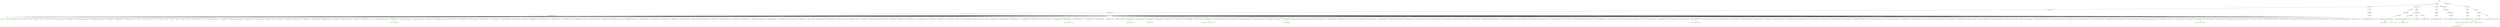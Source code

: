 digraph G {
  node [shape=plaintext]

  n247  [label="Fungi"]
  n247 -> n253
  n247 -> n248
  n253  [label="Ascomycota"]
  n253 -> n267
  n253 -> n263
  n253 -> n259
  n253 -> n254
  n263  [label="Dothideomycetes"]
  n263 -> n276
  n263 -> n264
  n264  [label="Capnodiales"]
  n264 -> n265
  n265  [label="Mycosphaerellaceae"]
  n265 -> n275
  n265 -> n271
  n265 -> n266
  n275  [label="Pseudocercospora"]
  n275 -> n12
  n12  [label="Pseudocercospora fici (Heald & F.A.Wolf) X.J.Liu & Y.L.Guo"]
  n5  [label="Cercospora fici Heald & F.A.Wolf", fontcolor=darkgreen]
  n12 -> n5  [color=darkgreen, fontcolor=darkgreen, label=bas]
  n12 -> n5  [color=darkgreen, fontcolor=darkgreen, label=syn]
  n271  [label="Septoria"]
  n271 -> n8
  n8  [label="Septoria coffeae Wakef."]
  n266  [label="Sphaerella"]
  n266 -> n6
  n6  [label="Sphaerella minuta Auersw."]
  n276  [label="Pleosporales"]
  n276 -> n277
  n277  [label="Arthopyreniaceae"]
  n277 -> n278
  n278  [label="Arthopyrenia"]
  n278 -> n13
  n13  [label="Arthopyrenia punctiformis (Schrank) A.Massal."]
  n15  [label="Lichen punctiformis Schrank", fontcolor=darkgreen]
  n13 -> n15  [color=darkgreen, fontcolor=darkgreen, label=syn]
  n13 -> n15  [color=darkgreen, fontcolor=darkgreen, label=bas]
  n9  [label="Arthonia cembrina Anzi", fontcolor=darkgreen]
  n13 -> n9  [color=darkgreen, fontcolor=darkgreen, label=syn]
  n259  [label="Incertae sedis"]
  n259 -> n260
  n260  [label="Triblidiales"]
  n260 -> n261
  n261  [label="Triblidiaceae"]
  n261 -> n262
  n262  [label="Blitridium"]
  n262 -> n4
  n4  [label="Blitridium symphoricarpi Ellis & Everh."]
  n254  [label="Pneumocystidomycetes"]
  n254 -> n255
  n255  [label="Pneumocystidales"]
  n255 -> n256
  n256  [label="Pneumocystidaceae"]
  n256 -> n257
  n257  [label="Pneumocystis"]
  n257 -> n1
  n1  [label="Pneumocystis wakefieldiae Cushion, Keely & Stringer"]
  n267  [label="Sordariomycetes"]
  n267 -> n279
  n267 -> n268
  n279  [label="Chaetosphaeriales"]
  n279 -> n280
  n280  [label="Chaetosphaeriaceae"]
  n280 -> n225
  n280 -> n281
  n225  [label="Chaetosphaeria Tul. & C.Tul."]
  n203  [label="Zignoëlla Sacc.", fontcolor=darkgreen]
  n225 -> n203  [color=darkgreen, fontcolor=darkgreen, label=syn]
  n281  [label="Zignoëlla"]
  n281 -> n231
  n281 -> n230
  n281 -> n233
  n281 -> n232
  n281 -> n227
  n281 -> n226
  n281 -> n229
  n281 -> n228
  n281 -> n223
  n281 -> n222
  n281 -> n224
  n281 -> n219
  n281 -> n218
  n281 -> n221
  n281 -> n220
  n281 -> n246
  n281 -> n242
  n281 -> n243
  n281 -> n244
  n281 -> n245
  n281 -> n238
  n281 -> n239
  n281 -> n240
  n281 -> n241
  n281 -> n234
  n281 -> n235
  n281 -> n236
  n281 -> n237
  n281 -> n202
  n281 -> n201
  n281 -> n205
  n281 -> n204
  n281 -> n207
  n281 -> n206
  n281 -> n209
  n281 -> n208
  n281 -> n211
  n281 -> n210
  n281 -> n213
  n281 -> n212
  n281 -> n215
  n281 -> n214
  n281 -> n217
  n281 -> n216
  n281 -> n184
  n281 -> n185
  n281 -> n186
  n281 -> n187
  n281 -> n188
  n281 -> n189
  n281 -> n190
  n281 -> n192
  n281 -> n193
  n281 -> n194
  n281 -> n195
  n281 -> n196
  n281 -> n197
  n281 -> n198
  n281 -> n199
  n281 -> n200
  n281 -> n171
  n281 -> n170
  n281 -> n169
  n281 -> n165
  n281 -> n175
  n281 -> n174
  n281 -> n173
  n281 -> n172
  n281 -> n179
  n281 -> n178
  n281 -> n177
  n281 -> n176
  n281 -> n183
  n281 -> n182
  n281 -> n181
  n281 -> n180
  n281 -> n151
  n281 -> n152
  n281 -> n149
  n281 -> n150
  n281 -> n155
  n281 -> n156
  n281 -> n153
  n281 -> n154
  n281 -> n159
  n281 -> n160
  n281 -> n157
  n281 -> n158
  n281 -> n163
  n281 -> n164
  n281 -> n161
  n281 -> n162
  n281 -> n138
  n281 -> n137
  n281 -> n140
  n281 -> n139
  n281 -> n134
  n281 -> n133
  n281 -> n136
  n281 -> n135
  n281 -> n146
  n281 -> n145
  n281 -> n148
  n281 -> n147
  n281 -> n142
  n281 -> n141
  n281 -> n144
  n281 -> n143
  n281 -> n120
  n281 -> n121
  n281 -> n122
  n281 -> n124
  n281 -> n115
  n281 -> n116
  n281 -> n117
  n281 -> n118
  n281 -> n129
  n281 -> n130
  n281 -> n131
  n281 -> n132
  n281 -> n125
  n281 -> n126
  n281 -> n127
  n281 -> n128
  n281 -> n106
  n281 -> n105
  n281 -> n104
  n281 -> n103
  n281 -> n102
  n281 -> n101
  n281 -> n100
  n281 -> n99
  n281 -> n114
  n281 -> n113
  n281 -> n112
  n281 -> n111
  n281 -> n110
  n281 -> n109
  n281 -> n108
  n281 -> n107
  n281 -> n89
  n281 -> n90
  n281 -> n87
  n281 -> n88
  n281 -> n85
  n281 -> n86
  n281 -> n83
  n281 -> n84
  n281 -> n97
  n281 -> n98
  n281 -> n95
  n281 -> n96
  n281 -> n93
  n281 -> n94
  n281 -> n91
  n281 -> n92
  n281 -> n75
  n281 -> n76
  n281 -> n77
  n281 -> n78
  n281 -> n79
  n281 -> n80
  n281 -> n81
  n281 -> n82
  n281 -> n67
  n281 -> n68
  n281 -> n69
  n281 -> n70
  n281 -> n71
  n281 -> n72
  n281 -> n73
  n281 -> n74
  n281 -> n16
  n281 -> n21
  n281 -> n22
  n281 -> n23
  n281 -> n24
  n281 -> n17
  n281 -> n18
  n281 -> n19
  n281 -> n20
  n281 -> n29
  n281 -> n30
  n281 -> n31
  n281 -> n32
  n281 -> n25
  n281 -> n26
  n281 -> n27
  n281 -> n28
  n281 -> n38
  n281 -> n37
  n281 -> n40
  n281 -> n39
  n281 -> n34
  n281 -> n33
  n281 -> n36
  n281 -> n35
  n281 -> n46
  n281 -> n45
  n281 -> n49
  n281 -> n47
  n281 -> n42
  n281 -> n41
  n281 -> n44
  n281 -> n43
  n281 -> n57
  n281 -> n58
  n281 -> n55
  n281 -> n56
  n281 -> n52
  n281 -> n53
  n281 -> n50
  n281 -> n51
  n281 -> n65
  n281 -> n66
  n281 -> n63
  n281 -> n64
  n281 -> n61
  n281 -> n62
  n281 -> n59
  n281 -> n60
  n38  [label="Zignoëlla subgen. Trematostoma Sacc."]
  n231  [label="Incertae sedis"]
  n230  [label="Incertae sedis"]
  n233  [label="Incertae sedis"]
  n232  [label="Incertae sedis"]
  n227  [label="Incertae sedis"]
  n226  [label="Incertae sedis"]
  n229  [label="Incertae sedis"]
  n228  [label="Incertae sedis"]
  n246  [label="Incertae sedis"]
  n242  [label="Incertae sedis"]
  n243  [label="Incertae sedis"]
  n244  [label="Incertae sedis"]
  n245  [label="Incertae sedis"]
  n238  [label="Incertae sedis"]
  n239  [label="Incertae sedis"]
  n240  [label="Incertae sedis"]
  n241  [label="Incertae sedis"]
  n234  [label="Incertae sedis"]
  n235  [label="Incertae sedis"]
  n236  [label="Incertae sedis"]
  n237  [label="Incertae sedis"]
  n51  [label="Zignoëlla abietis Höhn."]
  n46  [label="Zignoëlla abscondita (Ellis & Everh.) Fairm."]
  n113  [label="Zignoëlla acervata Penz. & Sacc."]
  n52  [label="Zignoëlla adjuncta Pass."]
  n29  [label="Zignoëlla albocincta (Cooke & Ellis) Sacc."]
  n114  [label="Zignoëlla algaphila F.Stevens"]
  n209  [label="Zignoëlla anceps Sacc."]
  n117  [label="Zignoëlla annonicola Speg."]
  n48  [label="Zignoëlla anonicola Speg.", fontcolor=darkgreen]
  n117 -> n48  [color=darkgreen, fontcolor=darkgreen, label=syn]
  n133  [label="Zignoëlla antarctica Speg."]
  n112  [label="Zignoëlla archeri (Berk.) Sacc."]
  n41  [label="Zignoëlla arengae Rehm"]
  n158  [label="Zignoëlla arthopyrenioides Rehm"]
  n160  [label="Zignoëlla astrocaryi (Cooke) Sacc."]
  n43  [label="Zignoëlla aterrima (Fuckel) Sacc."]
  n49  [label="Zignoëlla atriella (Cooke & Ellis) Sacc."]
  n159  [label="Zignoëlla australica Cooke & Massee"]
  n161  [label="Zignoëlla australis Speg."]
  n102  [label="Zignoëlla bizzozeriana Cocc. & Morini"]
  n105  [label="Zignoëlla boreella P.Karst."]
  n115  [label="Zignoëlla britzelmayrii Sacc."]
  n54  [label="Zignoëlla britzelmayri Sacc.", fontcolor=darkgreen]
  n115 -> n54  [color=darkgreen, fontcolor=darkgreen, label=syn]
  n103  [label="Zignoëlla buettneri Rehm"]
  n119  [label="Zignoëlla buttneri Rehm", fontcolor=darkgreen]
  n103 -> n119  [color=darkgreen, fontcolor=darkgreen, label=syn]
  n24  [label="Zignoëlla caesalpiniae Zimm."]
  n104  [label="Zignoëlla calospora Pat."]
  n111  [label="Zignoëlla campi-silii Sacc."]
  n50  [label="Zignoëlla cariosa (Cooke & Ellis) Sacc."]
  n184  [label="Zignoëlla casaresiana (Gonz.Frag.) Racov."]
  n122  [label="Zignoëlla cascarillae Rehm"]
  n118  [label="Zignoëlla claypolensis Speg."]
  n125  [label="Zignoëlla collabens (Curr.) Sacc."]
  n123  [label="Zignoëlla collabens var. curreyi (A.Bloxam) Sacc.", fontcolor=darkgreen]
  n125 -> n123  [color=darkgreen, fontcolor=darkgreen, label=syn]
  n193  [label="Zignoëlla conica (Fuckel) Sacc."]
  n124  [label="Zignoëlla corticola (Fuckel) Sacc."]
  n100  [label="Zignoëlla crustacea Sacc."]
  n169  [label="Zignoëlla cryptarum (Fuckel) Sacc."]
  n95  [label="Zignoëlla cubensis Har. & Pat."]
  n22  [label="Zignoëlla culmicola Delacr."]
  n96  [label="Zignoëlla dealbata (Cooke) Sacc."]
  n93  [label="Zignoëlla diaphana (Cooke & Ellis) Sacc."]
  n190  [label="Zignoëlla dolichospora Sacc."]
  n92  [label="Zignoëlla dubyi (De Not.) Sacc."]
  n94  [label="Zignoëlla duvauicola Speg."]
  n16  [label="Zignoëlla ebuli Malbr. & Brunaud"]
  n17  [label="Zignoëlla emergens (P.Karst.) Sacc."]
  n99  [label="Zignoëlla enormis Pat. & Har."]
  n121  [label="Zignoëlla erumpens Cooke"]
  n120  [label="Zignoëlla eumorpha Penz. & Sacc."]
  n218  [label="Zignoëlla eutypoides Sacc."]
  n110  [label="Zignoëlla excellens Rehm ex Sacc."]
  n74  [label="Zignoëlla exigua (Cooke & Peck) Sacc."]
  n157  [label="Zignoëlla faginea Feltgen"]
  n197  [label="Zignoëlla fallaciosa Rehm"]
  n130  [label="Zignoëlla fallax (Sacc.) Sacc."]
  n128  [label="Zignoëlla fraxinicola Lambotte & Fautrey"]
  n73  [label="Zignoëlla fuegiana Speg."]
  n129  [label="Zignoëlla funicola (Ellis) Sacc."]
  n214  [label="Zignoëlla fusispora (H.Wegelin) Sacc."]
  n171  [label="Zignoëlla gallica Sacc. & Flageolet"]
  n18  [label="Zignoëlla garciniae Henn."]
  n196  [label="Zignoëlla groenendalensis Sacc., E.Bommer & M.Rousseau"]
  n200  [label="Zignoëlla hanburiana Penz. & Sacc."]
  n127  [label="Zignoëlla haynaldii Schulzer & Sacc."]
  n126  [label="Zignoëlla hederae F.Lamb. & Fautrey"]
  n215  [label="Zignoëlla herbana Pass."]
  n170  [label="Zignoëlla hysterioides (Curr. ex Cooke) Sacc."]
  n194  [label="Zignoëlla ignobilis (P.Karst.) Sacc."]
  n83  [label="Zignoëlla ijuhensis Starbäck"]
  n87  [label="Zignoëlla immersa P.Karst."]
  n56  [label="Zignoëlla improvisa (P.Karst.) Sacc."]
  n201  [label="Zignoëlla incerta Speg."]
  n84  [label="Zignoëlla inflata (Ellis) Sacc."]
  n86  [label="Zignoëlla insculpta (Fr.) Sacc."]
  n108  [label="Zignoëlla insueta Chenant."]
  n85  [label="Zignoëlla intermedia Pass."]
  n82  [label="Zignoëlla interspersa Penz. & Sacc."]
  n44  [label="Zignoëlla iranica Petr."]
  n88  [label="Zignoëlla jurana Sacc. & Berl."]
  n149  [label="Zignoëlla latericolla (Berk.) Sacc."]
  n146  [label="Zignoëlla lentzkeana Kirschst."]
  n45  [label="Zignoëlla leptosperma Speg."]
  n148  [label="Zignoëlla lichenoidea Höhn."]
  n173  [label="Zignoëlla lichenoides (Rehm) Sacc."]
  n221  [label="Zignoëlla ligustrina Pass."]
  n31  [label="Zignoëlla longispora Rehm"]
  n55  [label="Zignoëlla longispora Speg."]
  n177  [label="Zignoëlla lonicerina Ellis & Everh."]
  n147  [label="Zignoëlla lortoniana Sacc."]
  n71  [label="Zignoëlla lumbricoides Sacc. & Cavara"]
  n188  [label="Zignoëlla macrasca Sacc."]
  n162  [label="Zignoëlla macrospora (Sacc.) Sacc."]
  n23  [label="Zignoëlla magnoliae Tracy & Earle"]
  n72  [label="Zignoëlla maingayi (Cooke) Sacc."]
  n70  [label="Zignoëlla matthiolae Cooke"]
  n220  [label="Zignoëlla megalospora (Fabre) Sacc."]
  n179  [label="Zignoëlla milleri (Chardón) Petr."]
  n69  [label="Zignoëlla minutissima (P.Karst.) Sacc."]
  n59  [label="Zignoëlla mori (Fabre) Sacc."]
  n150  [label="Zignoëlla morthieri (Fuckel) Sacc."]
  n216  [label="Zignoëlla muelleri (Duby) Sacc. & Traverso"]
  n180  [label="Zignoëlla naumovii Gucevic"]
  n25  [label="Zignoëlla nematasca Sacc. & Speg."]
  n217  [label="Zignoëlla nitidula Sacc."]
  n208  [label="Zignoëlla nobilis Rehm"]
  n163  [label="Zignoëlla nucivora Fairm."]
  n58  [label="Zignoëlla nyssogena Ellis & Everh."]
  n191  [label="Zignoëlla nyssaegena Ellis & Everh.", fontcolor=darkgreen]
  n58 -> n191  [color=darkgreen, fontcolor=darkgreen, label=syn]
  n57  [label="Zignoëlla obliqua Romell"]
  n21  [label="Zignoëlla omphalostoma Penz. & Sacc."]
  n151  [label="Zignoëlla ordinata (Fr.) Sacc."]
  n164  [label="Zignoëlla ossaea Maire"]
  n91  [label="Zignoëlla ostiolata Dearn. & Barthol."]
  n90  [label="Zignoëlla ostioloidea (Cooke) Sacc."]
  n222  [label="Zignoëlla oudemansii P.Karst."]
  n204  [label="Zignoëlla ovoidea (Fr.) Sacc."]
  n156  [label="Zignoëlla pachyspora Sacc., E.Bommer & M.Rousseau"]
  n89  [label="Zignoëlla paecilostoma (Berk. & Broome) Sacc."]
  n27  [label="Zignoëlla palmicola Henn."]
  n30  [label="Zignoëlla papillata (Fuckel) Sacc."]
  n141  [label="Zignoëlla paraguayensis Speg."]
  n198  [label="Zignoëlla patagonica Speg."]
  n181  [label="Zignoëlla physocarpi Naumov & Vischn."]
  n139  [label="Zignoëlla piceae Henn."]
  n137  [label="Zignoëlla platani Rehm"]
  n185  [label="Zignoëlla pluriseptata Gucevic"]
  n166  [label="Zignoëlla pluriseptatis Gucevic", fontcolor=darkgreen]
  n185 -> n166  [color=darkgreen, fontcolor=darkgreen, label=syn]
  n140  [label="Zignoëlla populi Ellis & Everh."]
  n205  [label="Zignoëlla populicola (P.Crouan & H.Crouan) Sacc."]
  n138  [label="Zignoëlla populina Briard & Har."]
  n212  [label="Zignoëlla potentillae Tracy & Earle"]
  n75  [label="Zignoëlla prorumpens (Rehm) Sacc."]
  n76  [label="Zignoëlla proteus (Berk. & M.A.Curtis) Sacc."]
  n77  [label="Zignoëlla pulviscula (Curr.) Sacc."]
  n78  [label="Zignoëlla punctiformis Sacc. & Therry"]
  n26  [label="Zignoëlla pygmaea (P.Karst.) Sacc."]
  n62  [label="Zignoëlla querceti Cooke & Massee"]
  n61  [label="Zignoëlla ramenticola Schulzer & Sacc."]
  n174  [label="Zignoëlla rhodobapha (Berk. & Broome) Sacc."]
  n207  [label="Zignoëlla rhodostacheos Speg."]
  n178  [label="Zignoëlla rhois Gucevic"]
  n63  [label="Zignoëlla rhytidodes (Berk. & Broome) Sacc."]
  n33  [label="Zignoëlla roripae Rehm"]
  n109  [label="Zignoëlla rubi"]
  n60  [label="Zignoëlla rugosa Starbäck"]
  n80  [label="Zignoëlla sabalina Ellis & Everh."]
  n213  [label="Zignoëlla salicicola Fabre"]
  n107  [label="Zignoëlla sardoa Sacc. & Traverso"]
  n32  [label="Zignoëlla scalaris (Durieu & Mont.) Berl."]
  n35  [label="Zignoëlla segregata (Berk. & M.A.Curtis) Sacc."]
  n81  [label="Zignoëlla senegalensis Speg."]
  n79  [label="Zignoëlla sequanica Sacc. & Malbr."]
  n144  [label="Zignoëlla sequoiae (Plowr.) Sacc."]
  n167  [label="Zignoëlla sequojae (Plowr.) Sacc.", fontcolor=darkgreen]
  n144 -> n167  [color=darkgreen, fontcolor=darkgreen, label=syn]
  n143  [label="Zignoëlla seriata (Curr.) Sacc."]
  n176  [label="Zignoëlla sexnucleata Starbäck"]
  n182  [label="Zignoëlla sharifi Petr."]
  n183  [label="Zignoëlla sideritidis Gucevic"]
  n20  [label="Zignoëlla sinapisperma (Rabenh.) Sacc. & Traverso"]
  n192  [label="Zignoëlla slaptonensis P.F.Cannon"]
  n145  [label="Zignoëlla sociabilis Schulzer & Sacc."]
  n142  [label="Zignoëlla soluta (Cooke & Ellis) Sacc."]
  n65  [label="Zignoëlla somala Bacc."]
  n64  [label="Zignoëlla sphaeroides (Schaer.) Rehm"]
  n199  [label="Zignoëlla spissiana F.Lamb. & Fautrey"]
  n165  [label="Zignoëlla subantarctica Speg."]
  n67  [label="Zignoëlla subcorticale (Cooke) Sacc."]
  n168  [label="Zignoëlla subcorticalis (Cooke) Sacc.", fontcolor=darkgreen]
  n67 -> n168  [color=darkgreen, fontcolor=darkgreen, label=syn]
  n187  [label="Zignoëlla subferruginea (Fuckel) Sacc."]
  n66  [label="Zignoëlla subtilissima Rehm"]
  n68  [label="Zignoëlla subvestita (Ellis & Everh.) Berl. & Voglino"]
  n153  [label="Zignoëlla superficialis Feltgen"]
  n172  [label="Zignoëlla texticola Vouaux"]
  n132  [label="Zignoëlla tingens (Ces.) Sacc."]
  n210  [label="Zignoëlla torpedo Theiss."]
  n116  [label="Zignoëlla translucens P.Karst."]
  n211  [label="Zignoëlla transylvanica Rehm"]
  n131  [label="Zignoëlla truncata Rehm"]
  n135  [label="Zignoëlla tuberculata Petch"]
  n134  [label="Zignoëlla ulmi F.Lamb."]
  n189  [label="Zignoëlla valoniopsidis Cribb & J.W.Cribb"]
  n136  [label="Zignoëlla verrucarioides (P.Crouan & H.Crouan) Sacc."]
  n19  [label="Zignoëlla vincentii Cooke"]
  n195  [label="Zignoëlla vitis (Schulzer) Sacc."]
  n154  [label="Zignoëlla ybbsitzensis Strasser"]
  n155  [label="Zignoëlla yerbae Speg."]
  n175  [label="Zignoëlla campi-silii var. campi-silii Sacc."]
  n223  [label="Zignoëlla campi-silii var. metasphaerioides Sacc."]
  n53  [label="Zignoëlla collabens var. collabens (Curr.) Sacc."]
  n42  [label="Zignoëlla diaphana var. diaphana (Cooke & Ellis) Sacc."]
  n219  [label="Zignoëlla diaphana var. gracilis Ellis & Kellerm."]
  n202  [label="Zignoëlla fallax var. fallax (Sacc.) Sacc."]
  n28  [label="Zignoëlla fallax var. ulmi F.Lamb."]
  n37  [label="Zignoëlla magnoliae var. brasiliensis Rehm"]
  n152  [label="Zignoëlla magnoliae var. magnoliae Tracy & Earle"]
  n40  [label="Zignoëlla minutissima var. clavispora P.Karst."]
  n224  [label="Zignoëlla minutissima var. juniperina P.Karst."]
  n36  [label="Zignoëlla minutissima var. minutissima (P.Karst.) Sacc."]
  n186  [label="Zignoëlla ovoidea var. ovoidea (Fr.) Sacc."]
  n98  [label="Zignoëlla ovoidea var. runsalensis P.Karst."]
  n97  [label="Zignoëlla ovoidea var. subcorticalis Feltgen"]
  n101  [label="Zignoëlla prorumpens var. oxystoma Feltgen"]
  n34  [label="Zignoëlla prorumpens var. prorumpens (Rehm) Sacc."]
  n39  [label="Zignoëlla salicicola var. nigrificans Feltgen"]
  n47  [label="Zignoëlla salicicola var. salicicola Fabre"]
  n106  [label="Zignoëlla somala var. calancalli Bacc."]
  n206  [label="Zignoëlla somala var. somala Bacc."]
  n268  [label="Incertae sedis"]
  n268 -> n269
  n269  [label="Glomerellaceae"]
  n269 -> n270
  n270  [label="Vermicularia"]
  n270 -> n7
  n7  [label="Vermicularia subeffigurata var. senecionis Verpl. & Claess."]
  n248  [label="Basidiomycota"]
  n248 -> n249
  n249  [label="Agaricomycetes"]
  n249 -> n272
  n249 -> n250
  n250  [label="Agaricales"]
  n250 -> n251
  n251  [label="Agaricaceae"]
  n251 -> n258
  n251 -> n252
  n258  [label="Agaricus"]
  n258 -> n3
  n3  [label="Agaricus palmarum F.Brig."]
  n252  [label="Lepiota"]
  n252 -> n0
  n0  [label="Lepiota seminuda var. seminuda (Lasch) P.Kummer"]
  n272  [label="Polyporales"]
  n272 -> n273
  n273  [label="Polyporaceae"]
  n273 -> n274
  n274  [label="Trametes"]
  n274 -> n11
  n11  [label="Trametes modesta (Kunze ex Fr.) Ryvarden"]
  n10  [label="Coriolus substipitatus Murrill", fontcolor=darkgreen]
  n11 -> n10  [color=darkgreen, fontcolor=darkgreen, label=syn]
  n2 -> n10  [color=darkgreen, fontcolor=darkgreen, label=bas]
  n14  [label="Polyporus modestus Kunze ex Fr.", fontcolor=darkgreen]
  n11 -> n14  [color=darkgreen, fontcolor=darkgreen, label=syn]
  n11 -> n14  [color=darkgreen, fontcolor=darkgreen, label=bas]
  n2  [label="Polystictus substipitatus (Murrill) Sacc. & Trotter", fontcolor=darkgreen]
  n11 -> n2  [color=darkgreen, fontcolor=darkgreen, label=syn]
}
